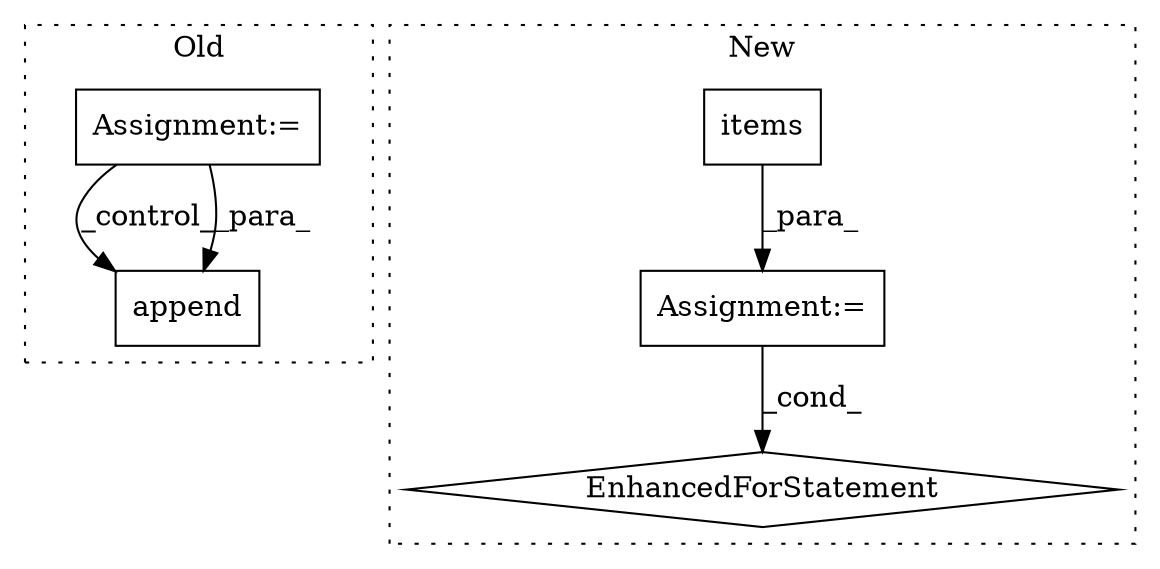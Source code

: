 digraph G {
subgraph cluster0 {
1 [label="append" a="32" s="6690,6826" l="7,1" shape="box"];
5 [label="Assignment:=" a="7" s="6447" l="1" shape="box"];
label = "Old";
style="dotted";
}
subgraph cluster1 {
2 [label="items" a="32" s="5282" l="7" shape="box"];
3 [label="Assignment:=" a="7" s="5105,5289" l="74,2" shape="box"];
4 [label="EnhancedForStatement" a="70" s="5105,5289" l="74,2" shape="diamond"];
label = "New";
style="dotted";
}
2 -> 3 [label="_para_"];
3 -> 4 [label="_cond_"];
5 -> 1 [label="_control_"];
5 -> 1 [label="_para_"];
}